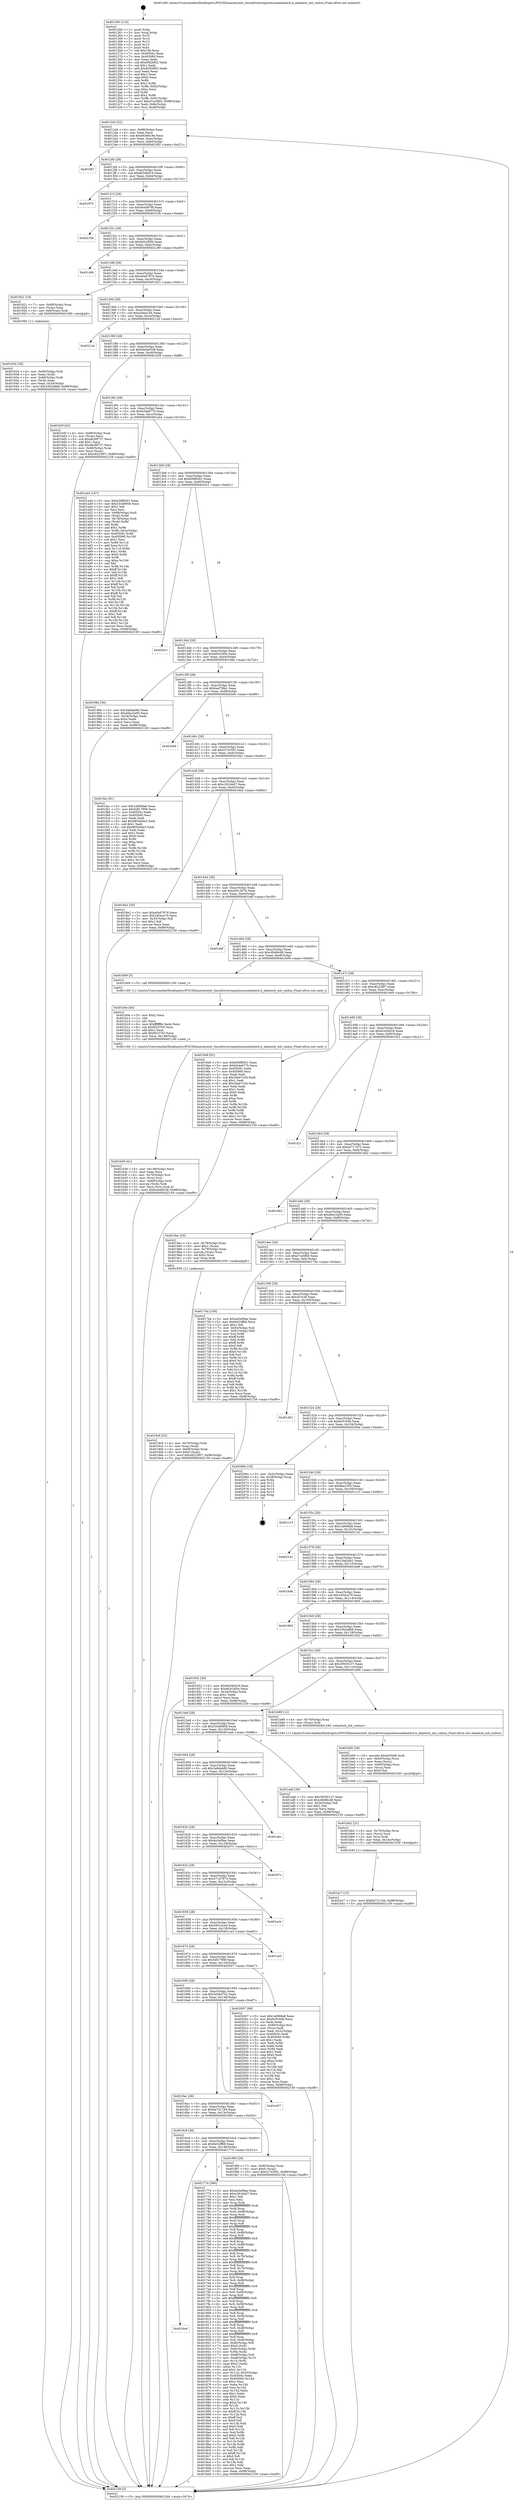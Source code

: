 digraph "0x401260" {
  label = "0x401260 (/mnt/c/Users/mathe/Desktop/tcc/POCII/binaries/extr_linuxdriversinputmouseelantech.h_elantech_init_smbus_Final-ollvm.out::main(0))"
  labelloc = "t"
  node[shape=record]

  Entry [label="",width=0.3,height=0.3,shape=circle,fillcolor=black,style=filled]
  "0x4012d4" [label="{
     0x4012d4 [32]\l
     | [instrs]\l
     &nbsp;&nbsp;0x4012d4 \<+6\>: mov -0x98(%rbp),%eax\l
     &nbsp;&nbsp;0x4012da \<+2\>: mov %eax,%ecx\l
     &nbsp;&nbsp;0x4012dc \<+6\>: sub $0x8448619e,%ecx\l
     &nbsp;&nbsp;0x4012e2 \<+6\>: mov %eax,-0xac(%rbp)\l
     &nbsp;&nbsp;0x4012e8 \<+6\>: mov %ecx,-0xb0(%rbp)\l
     &nbsp;&nbsp;0x4012ee \<+6\>: je 0000000000401f81 \<main+0xd21\>\l
  }"]
  "0x401f81" [label="{
     0x401f81\l
  }", style=dashed]
  "0x4012f4" [label="{
     0x4012f4 [28]\l
     | [instrs]\l
     &nbsp;&nbsp;0x4012f4 \<+5\>: jmp 00000000004012f9 \<main+0x99\>\l
     &nbsp;&nbsp;0x4012f9 \<+6\>: mov -0xac(%rbp),%eax\l
     &nbsp;&nbsp;0x4012ff \<+5\>: sub $0x8d346d19,%eax\l
     &nbsp;&nbsp;0x401304 \<+6\>: mov %eax,-0xb4(%rbp)\l
     &nbsp;&nbsp;0x40130a \<+6\>: je 0000000000401970 \<main+0x710\>\l
  }"]
  Exit [label="",width=0.3,height=0.3,shape=circle,fillcolor=black,style=filled,peripheries=2]
  "0x401970" [label="{
     0x401970\l
  }", style=dashed]
  "0x401310" [label="{
     0x401310 [28]\l
     | [instrs]\l
     &nbsp;&nbsp;0x401310 \<+5\>: jmp 0000000000401315 \<main+0xb5\>\l
     &nbsp;&nbsp;0x401315 \<+6\>: mov -0xac(%rbp),%eax\l
     &nbsp;&nbsp;0x40131b \<+5\>: sub $0x9440978f,%eax\l
     &nbsp;&nbsp;0x401320 \<+6\>: mov %eax,-0xb8(%rbp)\l
     &nbsp;&nbsp;0x401326 \<+6\>: je 000000000040210b \<main+0xeab\>\l
  }"]
  "0x401bc7" [label="{
     0x401bc7 [15]\l
     | [instrs]\l
     &nbsp;&nbsp;0x401bc7 \<+10\>: movl $0x6a731194,-0x98(%rbp)\l
     &nbsp;&nbsp;0x401bd1 \<+5\>: jmp 0000000000402159 \<main+0xef9\>\l
  }"]
  "0x40210b" [label="{
     0x40210b\l
  }", style=dashed]
  "0x40132c" [label="{
     0x40132c [28]\l
     | [instrs]\l
     &nbsp;&nbsp;0x40132c \<+5\>: jmp 0000000000401331 \<main+0xd1\>\l
     &nbsp;&nbsp;0x401331 \<+6\>: mov -0xac(%rbp),%eax\l
     &nbsp;&nbsp;0x401337 \<+5\>: sub $0x9cb1f05b,%eax\l
     &nbsp;&nbsp;0x40133c \<+6\>: mov %eax,-0xbc(%rbp)\l
     &nbsp;&nbsp;0x401342 \<+6\>: je 0000000000401c69 \<main+0xa09\>\l
  }"]
  "0x401bb2" [label="{
     0x401bb2 [21]\l
     | [instrs]\l
     &nbsp;&nbsp;0x401bb2 \<+4\>: mov -0x70(%rbp),%rcx\l
     &nbsp;&nbsp;0x401bb6 \<+3\>: mov (%rcx),%rcx\l
     &nbsp;&nbsp;0x401bb9 \<+3\>: mov %rcx,%rdi\l
     &nbsp;&nbsp;0x401bbc \<+6\>: mov %eax,-0x14c(%rbp)\l
     &nbsp;&nbsp;0x401bc2 \<+5\>: call 0000000000401030 \<free@plt\>\l
     | [calls]\l
     &nbsp;&nbsp;0x401030 \{1\} (unknown)\l
  }"]
  "0x401c69" [label="{
     0x401c69\l
  }", style=dashed]
  "0x401348" [label="{
     0x401348 [28]\l
     | [instrs]\l
     &nbsp;&nbsp;0x401348 \<+5\>: jmp 000000000040134d \<main+0xed\>\l
     &nbsp;&nbsp;0x40134d \<+6\>: mov -0xac(%rbp),%eax\l
     &nbsp;&nbsp;0x401353 \<+5\>: sub $0xa0a9787d,%eax\l
     &nbsp;&nbsp;0x401358 \<+6\>: mov %eax,-0xc0(%rbp)\l
     &nbsp;&nbsp;0x40135e \<+6\>: je 0000000000401921 \<main+0x6c1\>\l
  }"]
  "0x401b95" [label="{
     0x401b95 [29]\l
     | [instrs]\l
     &nbsp;&nbsp;0x401b95 \<+10\>: movabs $0x4030d6,%rdi\l
     &nbsp;&nbsp;0x401b9f \<+4\>: mov -0x60(%rbp),%rcx\l
     &nbsp;&nbsp;0x401ba3 \<+2\>: mov %eax,(%rcx)\l
     &nbsp;&nbsp;0x401ba5 \<+4\>: mov -0x60(%rbp),%rcx\l
     &nbsp;&nbsp;0x401ba9 \<+2\>: mov (%rcx),%esi\l
     &nbsp;&nbsp;0x401bab \<+2\>: mov $0x0,%al\l
     &nbsp;&nbsp;0x401bad \<+5\>: call 0000000000401040 \<printf@plt\>\l
     | [calls]\l
     &nbsp;&nbsp;0x401040 \{1\} (unknown)\l
  }"]
  "0x401921" [label="{
     0x401921 [19]\l
     | [instrs]\l
     &nbsp;&nbsp;0x401921 \<+7\>: mov -0x88(%rbp),%rax\l
     &nbsp;&nbsp;0x401928 \<+3\>: mov (%rax),%rax\l
     &nbsp;&nbsp;0x40192b \<+4\>: mov 0x8(%rax),%rdi\l
     &nbsp;&nbsp;0x40192f \<+5\>: call 0000000000401060 \<atoi@plt\>\l
     | [calls]\l
     &nbsp;&nbsp;0x401060 \{1\} (unknown)\l
  }"]
  "0x401364" [label="{
     0x401364 [28]\l
     | [instrs]\l
     &nbsp;&nbsp;0x401364 \<+5\>: jmp 0000000000401369 \<main+0x109\>\l
     &nbsp;&nbsp;0x401369 \<+6\>: mov -0xac(%rbp),%eax\l
     &nbsp;&nbsp;0x40136f \<+5\>: sub $0xa3eba144,%eax\l
     &nbsp;&nbsp;0x401374 \<+6\>: mov %eax,-0xc4(%rbp)\l
     &nbsp;&nbsp;0x40137a \<+6\>: je 000000000040212d \<main+0xecd\>\l
  }"]
  "0x401b36" [label="{
     0x401b36 [41]\l
     | [instrs]\l
     &nbsp;&nbsp;0x401b36 \<+6\>: mov -0x148(%rbp),%ecx\l
     &nbsp;&nbsp;0x401b3c \<+3\>: imul %eax,%ecx\l
     &nbsp;&nbsp;0x401b3f \<+4\>: mov -0x70(%rbp),%rsi\l
     &nbsp;&nbsp;0x401b43 \<+3\>: mov (%rsi),%rsi\l
     &nbsp;&nbsp;0x401b46 \<+4\>: mov -0x68(%rbp),%rdi\l
     &nbsp;&nbsp;0x401b4a \<+3\>: movslq (%rdi),%rdi\l
     &nbsp;&nbsp;0x401b4d \<+3\>: mov %ecx,(%rsi,%rdi,4)\l
     &nbsp;&nbsp;0x401b50 \<+10\>: movl $0xb4d4d538,-0x98(%rbp)\l
     &nbsp;&nbsp;0x401b5a \<+5\>: jmp 0000000000402159 \<main+0xef9\>\l
  }"]
  "0x40212d" [label="{
     0x40212d\l
  }", style=dashed]
  "0x401380" [label="{
     0x401380 [28]\l
     | [instrs]\l
     &nbsp;&nbsp;0x401380 \<+5\>: jmp 0000000000401385 \<main+0x125\>\l
     &nbsp;&nbsp;0x401385 \<+6\>: mov -0xac(%rbp),%eax\l
     &nbsp;&nbsp;0x40138b \<+5\>: sub $0xb4d4d538,%eax\l
     &nbsp;&nbsp;0x401390 \<+6\>: mov %eax,-0xc8(%rbp)\l
     &nbsp;&nbsp;0x401396 \<+6\>: je 0000000000401b5f \<main+0x8ff\>\l
  }"]
  "0x401b0e" [label="{
     0x401b0e [40]\l
     | [instrs]\l
     &nbsp;&nbsp;0x401b0e \<+5\>: mov $0x2,%ecx\l
     &nbsp;&nbsp;0x401b13 \<+1\>: cltd\l
     &nbsp;&nbsp;0x401b14 \<+2\>: idiv %ecx\l
     &nbsp;&nbsp;0x401b16 \<+6\>: imul $0xfffffffe,%edx,%ecx\l
     &nbsp;&nbsp;0x401b1c \<+6\>: sub $0xf023703,%ecx\l
     &nbsp;&nbsp;0x401b22 \<+3\>: add $0x1,%ecx\l
     &nbsp;&nbsp;0x401b25 \<+6\>: add $0xf023703,%ecx\l
     &nbsp;&nbsp;0x401b2b \<+6\>: mov %ecx,-0x148(%rbp)\l
     &nbsp;&nbsp;0x401b31 \<+5\>: call 0000000000401160 \<next_i\>\l
     | [calls]\l
     &nbsp;&nbsp;0x401160 \{1\} (/mnt/c/Users/mathe/Desktop/tcc/POCII/binaries/extr_linuxdriversinputmouseelantech.h_elantech_init_smbus_Final-ollvm.out::next_i)\l
  }"]
  "0x401b5f" [label="{
     0x401b5f [42]\l
     | [instrs]\l
     &nbsp;&nbsp;0x401b5f \<+4\>: mov -0x68(%rbp),%rax\l
     &nbsp;&nbsp;0x401b63 \<+2\>: mov (%rax),%ecx\l
     &nbsp;&nbsp;0x401b65 \<+6\>: sub $0xdb36f737,%ecx\l
     &nbsp;&nbsp;0x401b6b \<+3\>: add $0x1,%ecx\l
     &nbsp;&nbsp;0x401b6e \<+6\>: add $0xdb36f737,%ecx\l
     &nbsp;&nbsp;0x401b74 \<+4\>: mov -0x68(%rbp),%rax\l
     &nbsp;&nbsp;0x401b78 \<+2\>: mov %ecx,(%rax)\l
     &nbsp;&nbsp;0x401b7a \<+10\>: movl $0xc8223f07,-0x98(%rbp)\l
     &nbsp;&nbsp;0x401b84 \<+5\>: jmp 0000000000402159 \<main+0xef9\>\l
  }"]
  "0x40139c" [label="{
     0x40139c [28]\l
     | [instrs]\l
     &nbsp;&nbsp;0x40139c \<+5\>: jmp 00000000004013a1 \<main+0x141\>\l
     &nbsp;&nbsp;0x4013a1 \<+6\>: mov -0xac(%rbp),%eax\l
     &nbsp;&nbsp;0x4013a7 \<+5\>: sub $0xb54a677b,%eax\l
     &nbsp;&nbsp;0x4013ac \<+6\>: mov %eax,-0xcc(%rbp)\l
     &nbsp;&nbsp;0x4013b2 \<+6\>: je 0000000000401a44 \<main+0x7e4\>\l
  }"]
  "0x4019c9" [label="{
     0x4019c9 [32]\l
     | [instrs]\l
     &nbsp;&nbsp;0x4019c9 \<+4\>: mov -0x70(%rbp),%rdi\l
     &nbsp;&nbsp;0x4019cd \<+3\>: mov %rax,(%rdi)\l
     &nbsp;&nbsp;0x4019d0 \<+4\>: mov -0x68(%rbp),%rax\l
     &nbsp;&nbsp;0x4019d4 \<+6\>: movl $0x0,(%rax)\l
     &nbsp;&nbsp;0x4019da \<+10\>: movl $0xc8223f07,-0x98(%rbp)\l
     &nbsp;&nbsp;0x4019e4 \<+5\>: jmp 0000000000402159 \<main+0xef9\>\l
  }"]
  "0x401a44" [label="{
     0x401a44 [167]\l
     | [instrs]\l
     &nbsp;&nbsp;0x401a44 \<+5\>: mov $0xb59f8261,%eax\l
     &nbsp;&nbsp;0x401a49 \<+5\>: mov $0x333d0956,%ecx\l
     &nbsp;&nbsp;0x401a4e \<+2\>: mov $0x1,%dl\l
     &nbsp;&nbsp;0x401a50 \<+2\>: xor %esi,%esi\l
     &nbsp;&nbsp;0x401a52 \<+4\>: mov -0x68(%rbp),%rdi\l
     &nbsp;&nbsp;0x401a56 \<+3\>: mov (%rdi),%r8d\l
     &nbsp;&nbsp;0x401a59 \<+4\>: mov -0x78(%rbp),%rdi\l
     &nbsp;&nbsp;0x401a5d \<+3\>: cmp (%rdi),%r8d\l
     &nbsp;&nbsp;0x401a60 \<+4\>: setl %r9b\l
     &nbsp;&nbsp;0x401a64 \<+4\>: and $0x1,%r9b\l
     &nbsp;&nbsp;0x401a68 \<+4\>: mov %r9b,-0x2e(%rbp)\l
     &nbsp;&nbsp;0x401a6c \<+8\>: mov 0x40505c,%r8d\l
     &nbsp;&nbsp;0x401a74 \<+8\>: mov 0x405060,%r10d\l
     &nbsp;&nbsp;0x401a7c \<+3\>: sub $0x1,%esi\l
     &nbsp;&nbsp;0x401a7f \<+3\>: mov %r8d,%r11d\l
     &nbsp;&nbsp;0x401a82 \<+3\>: add %esi,%r11d\l
     &nbsp;&nbsp;0x401a85 \<+4\>: imul %r11d,%r8d\l
     &nbsp;&nbsp;0x401a89 \<+4\>: and $0x1,%r8d\l
     &nbsp;&nbsp;0x401a8d \<+4\>: cmp $0x0,%r8d\l
     &nbsp;&nbsp;0x401a91 \<+4\>: sete %r9b\l
     &nbsp;&nbsp;0x401a95 \<+4\>: cmp $0xa,%r10d\l
     &nbsp;&nbsp;0x401a99 \<+3\>: setl %bl\l
     &nbsp;&nbsp;0x401a9c \<+3\>: mov %r9b,%r14b\l
     &nbsp;&nbsp;0x401a9f \<+4\>: xor $0xff,%r14b\l
     &nbsp;&nbsp;0x401aa3 \<+3\>: mov %bl,%r15b\l
     &nbsp;&nbsp;0x401aa6 \<+4\>: xor $0xff,%r15b\l
     &nbsp;&nbsp;0x401aaa \<+3\>: xor $0x1,%dl\l
     &nbsp;&nbsp;0x401aad \<+3\>: mov %r14b,%r12b\l
     &nbsp;&nbsp;0x401ab0 \<+4\>: and $0xff,%r12b\l
     &nbsp;&nbsp;0x401ab4 \<+3\>: and %dl,%r9b\l
     &nbsp;&nbsp;0x401ab7 \<+3\>: mov %r15b,%r13b\l
     &nbsp;&nbsp;0x401aba \<+4\>: and $0xff,%r13b\l
     &nbsp;&nbsp;0x401abe \<+2\>: and %dl,%bl\l
     &nbsp;&nbsp;0x401ac0 \<+3\>: or %r9b,%r12b\l
     &nbsp;&nbsp;0x401ac3 \<+3\>: or %bl,%r13b\l
     &nbsp;&nbsp;0x401ac6 \<+3\>: xor %r13b,%r12b\l
     &nbsp;&nbsp;0x401ac9 \<+3\>: or %r15b,%r14b\l
     &nbsp;&nbsp;0x401acc \<+4\>: xor $0xff,%r14b\l
     &nbsp;&nbsp;0x401ad0 \<+3\>: or $0x1,%dl\l
     &nbsp;&nbsp;0x401ad3 \<+3\>: and %dl,%r14b\l
     &nbsp;&nbsp;0x401ad6 \<+3\>: or %r14b,%r12b\l
     &nbsp;&nbsp;0x401ad9 \<+4\>: test $0x1,%r12b\l
     &nbsp;&nbsp;0x401add \<+3\>: cmovne %ecx,%eax\l
     &nbsp;&nbsp;0x401ae0 \<+6\>: mov %eax,-0x98(%rbp)\l
     &nbsp;&nbsp;0x401ae6 \<+5\>: jmp 0000000000402159 \<main+0xef9\>\l
  }"]
  "0x4013b8" [label="{
     0x4013b8 [28]\l
     | [instrs]\l
     &nbsp;&nbsp;0x4013b8 \<+5\>: jmp 00000000004013bd \<main+0x15d\>\l
     &nbsp;&nbsp;0x4013bd \<+6\>: mov -0xac(%rbp),%eax\l
     &nbsp;&nbsp;0x4013c3 \<+5\>: sub $0xb59f8261,%eax\l
     &nbsp;&nbsp;0x4013c8 \<+6\>: mov %eax,-0xd0(%rbp)\l
     &nbsp;&nbsp;0x4013ce \<+6\>: je 00000000004020c1 \<main+0xe61\>\l
  }"]
  "0x401934" [label="{
     0x401934 [30]\l
     | [instrs]\l
     &nbsp;&nbsp;0x401934 \<+4\>: mov -0x80(%rbp),%rdi\l
     &nbsp;&nbsp;0x401938 \<+2\>: mov %eax,(%rdi)\l
     &nbsp;&nbsp;0x40193a \<+4\>: mov -0x80(%rbp),%rdi\l
     &nbsp;&nbsp;0x40193e \<+2\>: mov (%rdi),%eax\l
     &nbsp;&nbsp;0x401940 \<+3\>: mov %eax,-0x34(%rbp)\l
     &nbsp;&nbsp;0x401943 \<+10\>: movl $0x2562a868,-0x98(%rbp)\l
     &nbsp;&nbsp;0x40194d \<+5\>: jmp 0000000000402159 \<main+0xef9\>\l
  }"]
  "0x4020c1" [label="{
     0x4020c1\l
  }", style=dashed]
  "0x4013d4" [label="{
     0x4013d4 [28]\l
     | [instrs]\l
     &nbsp;&nbsp;0x4013d4 \<+5\>: jmp 00000000004013d9 \<main+0x179\>\l
     &nbsp;&nbsp;0x4013d9 \<+6\>: mov -0xac(%rbp),%eax\l
     &nbsp;&nbsp;0x4013df \<+5\>: sub $0xb63c265e,%eax\l
     &nbsp;&nbsp;0x4013e4 \<+6\>: mov %eax,-0xd4(%rbp)\l
     &nbsp;&nbsp;0x4013ea \<+6\>: je 000000000040198e \<main+0x72e\>\l
  }"]
  "0x4016e4" [label="{
     0x4016e4\l
  }", style=dashed]
  "0x40198e" [label="{
     0x40198e [30]\l
     | [instrs]\l
     &nbsp;&nbsp;0x40198e \<+5\>: mov $0x3a8deb80,%eax\l
     &nbsp;&nbsp;0x401993 \<+5\>: mov $0xdde22e95,%ecx\l
     &nbsp;&nbsp;0x401998 \<+3\>: mov -0x34(%rbp),%edx\l
     &nbsp;&nbsp;0x40199b \<+3\>: cmp $0x0,%edx\l
     &nbsp;&nbsp;0x40199e \<+3\>: cmove %ecx,%eax\l
     &nbsp;&nbsp;0x4019a1 \<+6\>: mov %eax,-0x98(%rbp)\l
     &nbsp;&nbsp;0x4019a7 \<+5\>: jmp 0000000000402159 \<main+0xef9\>\l
  }"]
  "0x4013f0" [label="{
     0x4013f0 [28]\l
     | [instrs]\l
     &nbsp;&nbsp;0x4013f0 \<+5\>: jmp 00000000004013f5 \<main+0x195\>\l
     &nbsp;&nbsp;0x4013f5 \<+6\>: mov -0xac(%rbp),%eax\l
     &nbsp;&nbsp;0x4013fb \<+5\>: sub $0xbad78fa1,%eax\l
     &nbsp;&nbsp;0x401400 \<+6\>: mov %eax,-0xd8(%rbp)\l
     &nbsp;&nbsp;0x401406 \<+6\>: je 00000000004020e6 \<main+0xe86\>\l
  }"]
  "0x401774" [label="{
     0x401774 [366]\l
     | [instrs]\l
     &nbsp;&nbsp;0x401774 \<+5\>: mov $0x4a3ef9ae,%eax\l
     &nbsp;&nbsp;0x401779 \<+5\>: mov $0xc281bbd7,%ecx\l
     &nbsp;&nbsp;0x40177e \<+2\>: mov $0x1,%dl\l
     &nbsp;&nbsp;0x401780 \<+2\>: xor %esi,%esi\l
     &nbsp;&nbsp;0x401782 \<+3\>: mov %rsp,%rdi\l
     &nbsp;&nbsp;0x401785 \<+4\>: add $0xfffffffffffffff0,%rdi\l
     &nbsp;&nbsp;0x401789 \<+3\>: mov %rdi,%rsp\l
     &nbsp;&nbsp;0x40178c \<+7\>: mov %rdi,-0x90(%rbp)\l
     &nbsp;&nbsp;0x401793 \<+3\>: mov %rsp,%rdi\l
     &nbsp;&nbsp;0x401796 \<+4\>: add $0xfffffffffffffff0,%rdi\l
     &nbsp;&nbsp;0x40179a \<+3\>: mov %rdi,%rsp\l
     &nbsp;&nbsp;0x40179d \<+3\>: mov %rsp,%r8\l
     &nbsp;&nbsp;0x4017a0 \<+4\>: add $0xfffffffffffffff0,%r8\l
     &nbsp;&nbsp;0x4017a4 \<+3\>: mov %r8,%rsp\l
     &nbsp;&nbsp;0x4017a7 \<+7\>: mov %r8,-0x88(%rbp)\l
     &nbsp;&nbsp;0x4017ae \<+3\>: mov %rsp,%r8\l
     &nbsp;&nbsp;0x4017b1 \<+4\>: add $0xfffffffffffffff0,%r8\l
     &nbsp;&nbsp;0x4017b5 \<+3\>: mov %r8,%rsp\l
     &nbsp;&nbsp;0x4017b8 \<+4\>: mov %r8,-0x80(%rbp)\l
     &nbsp;&nbsp;0x4017bc \<+3\>: mov %rsp,%r8\l
     &nbsp;&nbsp;0x4017bf \<+4\>: add $0xfffffffffffffff0,%r8\l
     &nbsp;&nbsp;0x4017c3 \<+3\>: mov %r8,%rsp\l
     &nbsp;&nbsp;0x4017c6 \<+4\>: mov %r8,-0x78(%rbp)\l
     &nbsp;&nbsp;0x4017ca \<+3\>: mov %rsp,%r8\l
     &nbsp;&nbsp;0x4017cd \<+4\>: add $0xfffffffffffffff0,%r8\l
     &nbsp;&nbsp;0x4017d1 \<+3\>: mov %r8,%rsp\l
     &nbsp;&nbsp;0x4017d4 \<+4\>: mov %r8,-0x70(%rbp)\l
     &nbsp;&nbsp;0x4017d8 \<+3\>: mov %rsp,%r8\l
     &nbsp;&nbsp;0x4017db \<+4\>: add $0xfffffffffffffff0,%r8\l
     &nbsp;&nbsp;0x4017df \<+3\>: mov %r8,%rsp\l
     &nbsp;&nbsp;0x4017e2 \<+4\>: mov %r8,-0x68(%rbp)\l
     &nbsp;&nbsp;0x4017e6 \<+3\>: mov %rsp,%r8\l
     &nbsp;&nbsp;0x4017e9 \<+4\>: add $0xfffffffffffffff0,%r8\l
     &nbsp;&nbsp;0x4017ed \<+3\>: mov %r8,%rsp\l
     &nbsp;&nbsp;0x4017f0 \<+4\>: mov %r8,-0x60(%rbp)\l
     &nbsp;&nbsp;0x4017f4 \<+3\>: mov %rsp,%r8\l
     &nbsp;&nbsp;0x4017f7 \<+4\>: add $0xfffffffffffffff0,%r8\l
     &nbsp;&nbsp;0x4017fb \<+3\>: mov %r8,%rsp\l
     &nbsp;&nbsp;0x4017fe \<+4\>: mov %r8,-0x58(%rbp)\l
     &nbsp;&nbsp;0x401802 \<+3\>: mov %rsp,%r8\l
     &nbsp;&nbsp;0x401805 \<+4\>: add $0xfffffffffffffff0,%r8\l
     &nbsp;&nbsp;0x401809 \<+3\>: mov %r8,%rsp\l
     &nbsp;&nbsp;0x40180c \<+4\>: mov %r8,-0x50(%rbp)\l
     &nbsp;&nbsp;0x401810 \<+3\>: mov %rsp,%r8\l
     &nbsp;&nbsp;0x401813 \<+4\>: add $0xfffffffffffffff0,%r8\l
     &nbsp;&nbsp;0x401817 \<+3\>: mov %r8,%rsp\l
     &nbsp;&nbsp;0x40181a \<+4\>: mov %r8,-0x48(%rbp)\l
     &nbsp;&nbsp;0x40181e \<+3\>: mov %rsp,%r8\l
     &nbsp;&nbsp;0x401821 \<+4\>: add $0xfffffffffffffff0,%r8\l
     &nbsp;&nbsp;0x401825 \<+3\>: mov %r8,%rsp\l
     &nbsp;&nbsp;0x401828 \<+4\>: mov %r8,-0x40(%rbp)\l
     &nbsp;&nbsp;0x40182c \<+7\>: mov -0x90(%rbp),%r8\l
     &nbsp;&nbsp;0x401833 \<+7\>: movl $0x0,(%r8)\l
     &nbsp;&nbsp;0x40183a \<+7\>: mov -0x9c(%rbp),%r9d\l
     &nbsp;&nbsp;0x401841 \<+3\>: mov %r9d,(%rdi)\l
     &nbsp;&nbsp;0x401844 \<+7\>: mov -0x88(%rbp),%r8\l
     &nbsp;&nbsp;0x40184b \<+7\>: mov -0xa8(%rbp),%r10\l
     &nbsp;&nbsp;0x401852 \<+3\>: mov %r10,(%r8)\l
     &nbsp;&nbsp;0x401855 \<+3\>: cmpl $0x2,(%rdi)\l
     &nbsp;&nbsp;0x401858 \<+4\>: setne %r11b\l
     &nbsp;&nbsp;0x40185c \<+4\>: and $0x1,%r11b\l
     &nbsp;&nbsp;0x401860 \<+4\>: mov %r11b,-0x35(%rbp)\l
     &nbsp;&nbsp;0x401864 \<+7\>: mov 0x40505c,%ebx\l
     &nbsp;&nbsp;0x40186b \<+8\>: mov 0x405060,%r14d\l
     &nbsp;&nbsp;0x401873 \<+3\>: sub $0x1,%esi\l
     &nbsp;&nbsp;0x401876 \<+3\>: mov %ebx,%r15d\l
     &nbsp;&nbsp;0x401879 \<+3\>: add %esi,%r15d\l
     &nbsp;&nbsp;0x40187c \<+4\>: imul %r15d,%ebx\l
     &nbsp;&nbsp;0x401880 \<+3\>: and $0x1,%ebx\l
     &nbsp;&nbsp;0x401883 \<+3\>: cmp $0x0,%ebx\l
     &nbsp;&nbsp;0x401886 \<+4\>: sete %r11b\l
     &nbsp;&nbsp;0x40188a \<+4\>: cmp $0xa,%r14d\l
     &nbsp;&nbsp;0x40188e \<+4\>: setl %r12b\l
     &nbsp;&nbsp;0x401892 \<+3\>: mov %r11b,%r13b\l
     &nbsp;&nbsp;0x401895 \<+4\>: xor $0xff,%r13b\l
     &nbsp;&nbsp;0x401899 \<+3\>: mov %r12b,%sil\l
     &nbsp;&nbsp;0x40189c \<+4\>: xor $0xff,%sil\l
     &nbsp;&nbsp;0x4018a0 \<+3\>: xor $0x0,%dl\l
     &nbsp;&nbsp;0x4018a3 \<+3\>: mov %r13b,%dil\l
     &nbsp;&nbsp;0x4018a6 \<+4\>: and $0x0,%dil\l
     &nbsp;&nbsp;0x4018aa \<+3\>: and %dl,%r11b\l
     &nbsp;&nbsp;0x4018ad \<+3\>: mov %sil,%r8b\l
     &nbsp;&nbsp;0x4018b0 \<+4\>: and $0x0,%r8b\l
     &nbsp;&nbsp;0x4018b4 \<+3\>: and %dl,%r12b\l
     &nbsp;&nbsp;0x4018b7 \<+3\>: or %r11b,%dil\l
     &nbsp;&nbsp;0x4018ba \<+3\>: or %r12b,%r8b\l
     &nbsp;&nbsp;0x4018bd \<+3\>: xor %r8b,%dil\l
     &nbsp;&nbsp;0x4018c0 \<+3\>: or %sil,%r13b\l
     &nbsp;&nbsp;0x4018c3 \<+4\>: xor $0xff,%r13b\l
     &nbsp;&nbsp;0x4018c7 \<+3\>: or $0x0,%dl\l
     &nbsp;&nbsp;0x4018ca \<+3\>: and %dl,%r13b\l
     &nbsp;&nbsp;0x4018cd \<+3\>: or %r13b,%dil\l
     &nbsp;&nbsp;0x4018d0 \<+4\>: test $0x1,%dil\l
     &nbsp;&nbsp;0x4018d4 \<+3\>: cmovne %ecx,%eax\l
     &nbsp;&nbsp;0x4018d7 \<+6\>: mov %eax,-0x98(%rbp)\l
     &nbsp;&nbsp;0x4018dd \<+5\>: jmp 0000000000402159 \<main+0xef9\>\l
  }"]
  "0x4020e6" [label="{
     0x4020e6\l
  }", style=dashed]
  "0x40140c" [label="{
     0x40140c [28]\l
     | [instrs]\l
     &nbsp;&nbsp;0x40140c \<+5\>: jmp 0000000000401411 \<main+0x1b1\>\l
     &nbsp;&nbsp;0x401411 \<+6\>: mov -0xac(%rbp),%eax\l
     &nbsp;&nbsp;0x401417 \<+5\>: sub $0xc27e35f1,%eax\l
     &nbsp;&nbsp;0x40141c \<+6\>: mov %eax,-0xdc(%rbp)\l
     &nbsp;&nbsp;0x401422 \<+6\>: je 0000000000401fac \<main+0xd4c\>\l
  }"]
  "0x4016c8" [label="{
     0x4016c8 [28]\l
     | [instrs]\l
     &nbsp;&nbsp;0x4016c8 \<+5\>: jmp 00000000004016cd \<main+0x46d\>\l
     &nbsp;&nbsp;0x4016cd \<+6\>: mov -0xac(%rbp),%eax\l
     &nbsp;&nbsp;0x4016d3 \<+5\>: sub $0x6e52ff68,%eax\l
     &nbsp;&nbsp;0x4016d8 \<+6\>: mov %eax,-0x140(%rbp)\l
     &nbsp;&nbsp;0x4016de \<+6\>: je 0000000000401774 \<main+0x514\>\l
  }"]
  "0x401fac" [label="{
     0x401fac [91]\l
     | [instrs]\l
     &nbsp;&nbsp;0x401fac \<+5\>: mov $0x1a906fa8,%eax\l
     &nbsp;&nbsp;0x401fb1 \<+5\>: mov $0x5df17908,%ecx\l
     &nbsp;&nbsp;0x401fb6 \<+7\>: mov 0x40505c,%edx\l
     &nbsp;&nbsp;0x401fbd \<+7\>: mov 0x405060,%esi\l
     &nbsp;&nbsp;0x401fc4 \<+2\>: mov %edx,%edi\l
     &nbsp;&nbsp;0x401fc6 \<+6\>: add $0x9830d4e3,%edi\l
     &nbsp;&nbsp;0x401fcc \<+3\>: sub $0x1,%edi\l
     &nbsp;&nbsp;0x401fcf \<+6\>: sub $0x9830d4e3,%edi\l
     &nbsp;&nbsp;0x401fd5 \<+3\>: imul %edi,%edx\l
     &nbsp;&nbsp;0x401fd8 \<+3\>: and $0x1,%edx\l
     &nbsp;&nbsp;0x401fdb \<+3\>: cmp $0x0,%edx\l
     &nbsp;&nbsp;0x401fde \<+4\>: sete %r8b\l
     &nbsp;&nbsp;0x401fe2 \<+3\>: cmp $0xa,%esi\l
     &nbsp;&nbsp;0x401fe5 \<+4\>: setl %r9b\l
     &nbsp;&nbsp;0x401fe9 \<+3\>: mov %r8b,%r10b\l
     &nbsp;&nbsp;0x401fec \<+3\>: and %r9b,%r10b\l
     &nbsp;&nbsp;0x401fef \<+3\>: xor %r9b,%r8b\l
     &nbsp;&nbsp;0x401ff2 \<+3\>: or %r8b,%r10b\l
     &nbsp;&nbsp;0x401ff5 \<+4\>: test $0x1,%r10b\l
     &nbsp;&nbsp;0x401ff9 \<+3\>: cmovne %ecx,%eax\l
     &nbsp;&nbsp;0x401ffc \<+6\>: mov %eax,-0x98(%rbp)\l
     &nbsp;&nbsp;0x402002 \<+5\>: jmp 0000000000402159 \<main+0xef9\>\l
  }"]
  "0x401428" [label="{
     0x401428 [28]\l
     | [instrs]\l
     &nbsp;&nbsp;0x401428 \<+5\>: jmp 000000000040142d \<main+0x1cd\>\l
     &nbsp;&nbsp;0x40142d \<+6\>: mov -0xac(%rbp),%eax\l
     &nbsp;&nbsp;0x401433 \<+5\>: sub $0xc281bbd7,%eax\l
     &nbsp;&nbsp;0x401438 \<+6\>: mov %eax,-0xe0(%rbp)\l
     &nbsp;&nbsp;0x40143e \<+6\>: je 00000000004018e2 \<main+0x682\>\l
  }"]
  "0x401f90" [label="{
     0x401f90 [28]\l
     | [instrs]\l
     &nbsp;&nbsp;0x401f90 \<+7\>: mov -0x90(%rbp),%rax\l
     &nbsp;&nbsp;0x401f97 \<+6\>: movl $0x0,(%rax)\l
     &nbsp;&nbsp;0x401f9d \<+10\>: movl $0xc27e35f1,-0x98(%rbp)\l
     &nbsp;&nbsp;0x401fa7 \<+5\>: jmp 0000000000402159 \<main+0xef9\>\l
  }"]
  "0x4018e2" [label="{
     0x4018e2 [30]\l
     | [instrs]\l
     &nbsp;&nbsp;0x4018e2 \<+5\>: mov $0xa0a9787d,%eax\l
     &nbsp;&nbsp;0x4018e7 \<+5\>: mov $0x2404ca79,%ecx\l
     &nbsp;&nbsp;0x4018ec \<+3\>: mov -0x35(%rbp),%dl\l
     &nbsp;&nbsp;0x4018ef \<+3\>: test $0x1,%dl\l
     &nbsp;&nbsp;0x4018f2 \<+3\>: cmovne %ecx,%eax\l
     &nbsp;&nbsp;0x4018f5 \<+6\>: mov %eax,-0x98(%rbp)\l
     &nbsp;&nbsp;0x4018fb \<+5\>: jmp 0000000000402159 \<main+0xef9\>\l
  }"]
  "0x401444" [label="{
     0x401444 [28]\l
     | [instrs]\l
     &nbsp;&nbsp;0x401444 \<+5\>: jmp 0000000000401449 \<main+0x1e9\>\l
     &nbsp;&nbsp;0x401449 \<+6\>: mov -0xac(%rbp),%eax\l
     &nbsp;&nbsp;0x40144f \<+5\>: sub $0xc6013b7b,%eax\l
     &nbsp;&nbsp;0x401454 \<+6\>: mov %eax,-0xe4(%rbp)\l
     &nbsp;&nbsp;0x40145a \<+6\>: je 0000000000401e6f \<main+0xc0f\>\l
  }"]
  "0x4016ac" [label="{
     0x4016ac [28]\l
     | [instrs]\l
     &nbsp;&nbsp;0x4016ac \<+5\>: jmp 00000000004016b1 \<main+0x451\>\l
     &nbsp;&nbsp;0x4016b1 \<+6\>: mov -0xac(%rbp),%eax\l
     &nbsp;&nbsp;0x4016b7 \<+5\>: sub $0x6a731194,%eax\l
     &nbsp;&nbsp;0x4016bc \<+6\>: mov %eax,-0x13c(%rbp)\l
     &nbsp;&nbsp;0x4016c2 \<+6\>: je 0000000000401f90 \<main+0xd30\>\l
  }"]
  "0x401e6f" [label="{
     0x401e6f\l
  }", style=dashed]
  "0x401460" [label="{
     0x401460 [28]\l
     | [instrs]\l
     &nbsp;&nbsp;0x401460 \<+5\>: jmp 0000000000401465 \<main+0x205\>\l
     &nbsp;&nbsp;0x401465 \<+6\>: mov -0xac(%rbp),%eax\l
     &nbsp;&nbsp;0x40146b \<+5\>: sub $0xc6b98cd8,%eax\l
     &nbsp;&nbsp;0x401470 \<+6\>: mov %eax,-0xe8(%rbp)\l
     &nbsp;&nbsp;0x401476 \<+6\>: je 0000000000401b09 \<main+0x8a9\>\l
  }"]
  "0x401d57" [label="{
     0x401d57\l
  }", style=dashed]
  "0x401b09" [label="{
     0x401b09 [5]\l
     | [instrs]\l
     &nbsp;&nbsp;0x401b09 \<+5\>: call 0000000000401160 \<next_i\>\l
     | [calls]\l
     &nbsp;&nbsp;0x401160 \{1\} (/mnt/c/Users/mathe/Desktop/tcc/POCII/binaries/extr_linuxdriversinputmouseelantech.h_elantech_init_smbus_Final-ollvm.out::next_i)\l
  }"]
  "0x40147c" [label="{
     0x40147c [28]\l
     | [instrs]\l
     &nbsp;&nbsp;0x40147c \<+5\>: jmp 0000000000401481 \<main+0x221\>\l
     &nbsp;&nbsp;0x401481 \<+6\>: mov -0xac(%rbp),%eax\l
     &nbsp;&nbsp;0x401487 \<+5\>: sub $0xc8223f07,%eax\l
     &nbsp;&nbsp;0x40148c \<+6\>: mov %eax,-0xec(%rbp)\l
     &nbsp;&nbsp;0x401492 \<+6\>: je 00000000004019e9 \<main+0x789\>\l
  }"]
  "0x401690" [label="{
     0x401690 [28]\l
     | [instrs]\l
     &nbsp;&nbsp;0x401690 \<+5\>: jmp 0000000000401695 \<main+0x435\>\l
     &nbsp;&nbsp;0x401695 \<+6\>: mov -0xac(%rbp),%eax\l
     &nbsp;&nbsp;0x40169b \<+5\>: sub $0x5e5bd702,%eax\l
     &nbsp;&nbsp;0x4016a0 \<+6\>: mov %eax,-0x138(%rbp)\l
     &nbsp;&nbsp;0x4016a6 \<+6\>: je 0000000000401d57 \<main+0xaf7\>\l
  }"]
  "0x4019e9" [label="{
     0x4019e9 [91]\l
     | [instrs]\l
     &nbsp;&nbsp;0x4019e9 \<+5\>: mov $0xb59f8261,%eax\l
     &nbsp;&nbsp;0x4019ee \<+5\>: mov $0xb54a677b,%ecx\l
     &nbsp;&nbsp;0x4019f3 \<+7\>: mov 0x40505c,%edx\l
     &nbsp;&nbsp;0x4019fa \<+7\>: mov 0x405060,%esi\l
     &nbsp;&nbsp;0x401a01 \<+2\>: mov %edx,%edi\l
     &nbsp;&nbsp;0x401a03 \<+6\>: sub $0x34e67c3d,%edi\l
     &nbsp;&nbsp;0x401a09 \<+3\>: sub $0x1,%edi\l
     &nbsp;&nbsp;0x401a0c \<+6\>: add $0x34e67c3d,%edi\l
     &nbsp;&nbsp;0x401a12 \<+3\>: imul %edi,%edx\l
     &nbsp;&nbsp;0x401a15 \<+3\>: and $0x1,%edx\l
     &nbsp;&nbsp;0x401a18 \<+3\>: cmp $0x0,%edx\l
     &nbsp;&nbsp;0x401a1b \<+4\>: sete %r8b\l
     &nbsp;&nbsp;0x401a1f \<+3\>: cmp $0xa,%esi\l
     &nbsp;&nbsp;0x401a22 \<+4\>: setl %r9b\l
     &nbsp;&nbsp;0x401a26 \<+3\>: mov %r8b,%r10b\l
     &nbsp;&nbsp;0x401a29 \<+3\>: and %r9b,%r10b\l
     &nbsp;&nbsp;0x401a2c \<+3\>: xor %r9b,%r8b\l
     &nbsp;&nbsp;0x401a2f \<+3\>: or %r8b,%r10b\l
     &nbsp;&nbsp;0x401a32 \<+4\>: test $0x1,%r10b\l
     &nbsp;&nbsp;0x401a36 \<+3\>: cmovne %ecx,%eax\l
     &nbsp;&nbsp;0x401a39 \<+6\>: mov %eax,-0x98(%rbp)\l
     &nbsp;&nbsp;0x401a3f \<+5\>: jmp 0000000000402159 \<main+0xef9\>\l
  }"]
  "0x401498" [label="{
     0x401498 [28]\l
     | [instrs]\l
     &nbsp;&nbsp;0x401498 \<+5\>: jmp 000000000040149d \<main+0x23d\>\l
     &nbsp;&nbsp;0x40149d \<+6\>: mov -0xac(%rbp),%eax\l
     &nbsp;&nbsp;0x4014a3 \<+5\>: sub $0xd1e50e18,%eax\l
     &nbsp;&nbsp;0x4014a8 \<+6\>: mov %eax,-0xf0(%rbp)\l
     &nbsp;&nbsp;0x4014ae \<+6\>: je 0000000000401f21 \<main+0xcc1\>\l
  }"]
  "0x402007" [label="{
     0x402007 [99]\l
     | [instrs]\l
     &nbsp;&nbsp;0x402007 \<+5\>: mov $0x1a906fa8,%eax\l
     &nbsp;&nbsp;0x40200c \<+5\>: mov $0x8c9194b,%ecx\l
     &nbsp;&nbsp;0x402011 \<+2\>: xor %edx,%edx\l
     &nbsp;&nbsp;0x402013 \<+7\>: mov -0x90(%rbp),%rsi\l
     &nbsp;&nbsp;0x40201a \<+2\>: mov (%rsi),%edi\l
     &nbsp;&nbsp;0x40201c \<+3\>: mov %edi,-0x2c(%rbp)\l
     &nbsp;&nbsp;0x40201f \<+7\>: mov 0x40505c,%edi\l
     &nbsp;&nbsp;0x402026 \<+8\>: mov 0x405060,%r8d\l
     &nbsp;&nbsp;0x40202e \<+3\>: sub $0x1,%edx\l
     &nbsp;&nbsp;0x402031 \<+3\>: mov %edi,%r9d\l
     &nbsp;&nbsp;0x402034 \<+3\>: add %edx,%r9d\l
     &nbsp;&nbsp;0x402037 \<+4\>: imul %r9d,%edi\l
     &nbsp;&nbsp;0x40203b \<+3\>: and $0x1,%edi\l
     &nbsp;&nbsp;0x40203e \<+3\>: cmp $0x0,%edi\l
     &nbsp;&nbsp;0x402041 \<+4\>: sete %r10b\l
     &nbsp;&nbsp;0x402045 \<+4\>: cmp $0xa,%r8d\l
     &nbsp;&nbsp;0x402049 \<+4\>: setl %r11b\l
     &nbsp;&nbsp;0x40204d \<+3\>: mov %r10b,%bl\l
     &nbsp;&nbsp;0x402050 \<+3\>: and %r11b,%bl\l
     &nbsp;&nbsp;0x402053 \<+3\>: xor %r11b,%r10b\l
     &nbsp;&nbsp;0x402056 \<+3\>: or %r10b,%bl\l
     &nbsp;&nbsp;0x402059 \<+3\>: test $0x1,%bl\l
     &nbsp;&nbsp;0x40205c \<+3\>: cmovne %ecx,%eax\l
     &nbsp;&nbsp;0x40205f \<+6\>: mov %eax,-0x98(%rbp)\l
     &nbsp;&nbsp;0x402065 \<+5\>: jmp 0000000000402159 \<main+0xef9\>\l
  }"]
  "0x401f21" [label="{
     0x401f21\l
  }", style=dashed]
  "0x4014b4" [label="{
     0x4014b4 [28]\l
     | [instrs]\l
     &nbsp;&nbsp;0x4014b4 \<+5\>: jmp 00000000004014b9 \<main+0x259\>\l
     &nbsp;&nbsp;0x4014b9 \<+6\>: mov -0xac(%rbp),%eax\l
     &nbsp;&nbsp;0x4014bf \<+5\>: sub $0xd4717472,%eax\l
     &nbsp;&nbsp;0x4014c4 \<+6\>: mov %eax,-0xf4(%rbp)\l
     &nbsp;&nbsp;0x4014ca \<+6\>: je 0000000000401db2 \<main+0xb52\>\l
  }"]
  "0x401674" [label="{
     0x401674 [28]\l
     | [instrs]\l
     &nbsp;&nbsp;0x401674 \<+5\>: jmp 0000000000401679 \<main+0x419\>\l
     &nbsp;&nbsp;0x401679 \<+6\>: mov -0xac(%rbp),%eax\l
     &nbsp;&nbsp;0x40167f \<+5\>: sub $0x5df17908,%eax\l
     &nbsp;&nbsp;0x401684 \<+6\>: mov %eax,-0x134(%rbp)\l
     &nbsp;&nbsp;0x40168a \<+6\>: je 0000000000402007 \<main+0xda7\>\l
  }"]
  "0x401db2" [label="{
     0x401db2\l
  }", style=dashed]
  "0x4014d0" [label="{
     0x4014d0 [28]\l
     | [instrs]\l
     &nbsp;&nbsp;0x4014d0 \<+5\>: jmp 00000000004014d5 \<main+0x275\>\l
     &nbsp;&nbsp;0x4014d5 \<+6\>: mov -0xac(%rbp),%eax\l
     &nbsp;&nbsp;0x4014db \<+5\>: sub $0xdde22e95,%eax\l
     &nbsp;&nbsp;0x4014e0 \<+6\>: mov %eax,-0xf8(%rbp)\l
     &nbsp;&nbsp;0x4014e6 \<+6\>: je 00000000004019ac \<main+0x74c\>\l
  }"]
  "0x401ce3" [label="{
     0x401ce3\l
  }", style=dashed]
  "0x4019ac" [label="{
     0x4019ac [29]\l
     | [instrs]\l
     &nbsp;&nbsp;0x4019ac \<+4\>: mov -0x78(%rbp),%rax\l
     &nbsp;&nbsp;0x4019b0 \<+6\>: movl $0x1,(%rax)\l
     &nbsp;&nbsp;0x4019b6 \<+4\>: mov -0x78(%rbp),%rax\l
     &nbsp;&nbsp;0x4019ba \<+3\>: movslq (%rax),%rax\l
     &nbsp;&nbsp;0x4019bd \<+4\>: shl $0x2,%rax\l
     &nbsp;&nbsp;0x4019c1 \<+3\>: mov %rax,%rdi\l
     &nbsp;&nbsp;0x4019c4 \<+5\>: call 0000000000401050 \<malloc@plt\>\l
     | [calls]\l
     &nbsp;&nbsp;0x401050 \{1\} (unknown)\l
  }"]
  "0x4014ec" [label="{
     0x4014ec [28]\l
     | [instrs]\l
     &nbsp;&nbsp;0x4014ec \<+5\>: jmp 00000000004014f1 \<main+0x291\>\l
     &nbsp;&nbsp;0x4014f1 \<+6\>: mov -0xac(%rbp),%eax\l
     &nbsp;&nbsp;0x4014f7 \<+5\>: sub $0xe7ca5fb0,%eax\l
     &nbsp;&nbsp;0x4014fc \<+6\>: mov %eax,-0xfc(%rbp)\l
     &nbsp;&nbsp;0x401502 \<+6\>: je 000000000040170a \<main+0x4aa\>\l
  }"]
  "0x401658" [label="{
     0x401658 [28]\l
     | [instrs]\l
     &nbsp;&nbsp;0x401658 \<+5\>: jmp 000000000040165d \<main+0x3fd\>\l
     &nbsp;&nbsp;0x40165d \<+6\>: mov -0xac(%rbp),%eax\l
     &nbsp;&nbsp;0x401663 \<+5\>: sub $0x5d514ce4,%eax\l
     &nbsp;&nbsp;0x401668 \<+6\>: mov %eax,-0x130(%rbp)\l
     &nbsp;&nbsp;0x40166e \<+6\>: je 0000000000401ce3 \<main+0xa83\>\l
  }"]
  "0x40170a" [label="{
     0x40170a [106]\l
     | [instrs]\l
     &nbsp;&nbsp;0x40170a \<+5\>: mov $0x4a3ef9ae,%eax\l
     &nbsp;&nbsp;0x40170f \<+5\>: mov $0x6e52ff68,%ecx\l
     &nbsp;&nbsp;0x401714 \<+2\>: mov $0x1,%dl\l
     &nbsp;&nbsp;0x401716 \<+7\>: mov -0x92(%rbp),%sil\l
     &nbsp;&nbsp;0x40171d \<+7\>: mov -0x91(%rbp),%dil\l
     &nbsp;&nbsp;0x401724 \<+3\>: mov %sil,%r8b\l
     &nbsp;&nbsp;0x401727 \<+4\>: xor $0xff,%r8b\l
     &nbsp;&nbsp;0x40172b \<+3\>: mov %dil,%r9b\l
     &nbsp;&nbsp;0x40172e \<+4\>: xor $0xff,%r9b\l
     &nbsp;&nbsp;0x401732 \<+3\>: xor $0x0,%dl\l
     &nbsp;&nbsp;0x401735 \<+3\>: mov %r8b,%r10b\l
     &nbsp;&nbsp;0x401738 \<+4\>: and $0x0,%r10b\l
     &nbsp;&nbsp;0x40173c \<+3\>: and %dl,%sil\l
     &nbsp;&nbsp;0x40173f \<+3\>: mov %r9b,%r11b\l
     &nbsp;&nbsp;0x401742 \<+4\>: and $0x0,%r11b\l
     &nbsp;&nbsp;0x401746 \<+3\>: and %dl,%dil\l
     &nbsp;&nbsp;0x401749 \<+3\>: or %sil,%r10b\l
     &nbsp;&nbsp;0x40174c \<+3\>: or %dil,%r11b\l
     &nbsp;&nbsp;0x40174f \<+3\>: xor %r11b,%r10b\l
     &nbsp;&nbsp;0x401752 \<+3\>: or %r9b,%r8b\l
     &nbsp;&nbsp;0x401755 \<+4\>: xor $0xff,%r8b\l
     &nbsp;&nbsp;0x401759 \<+3\>: or $0x0,%dl\l
     &nbsp;&nbsp;0x40175c \<+3\>: and %dl,%r8b\l
     &nbsp;&nbsp;0x40175f \<+3\>: or %r8b,%r10b\l
     &nbsp;&nbsp;0x401762 \<+4\>: test $0x1,%r10b\l
     &nbsp;&nbsp;0x401766 \<+3\>: cmovne %ecx,%eax\l
     &nbsp;&nbsp;0x401769 \<+6\>: mov %eax,-0x98(%rbp)\l
     &nbsp;&nbsp;0x40176f \<+5\>: jmp 0000000000402159 \<main+0xef9\>\l
  }"]
  "0x401508" [label="{
     0x401508 [28]\l
     | [instrs]\l
     &nbsp;&nbsp;0x401508 \<+5\>: jmp 000000000040150d \<main+0x2ad\>\l
     &nbsp;&nbsp;0x40150d \<+6\>: mov -0xac(%rbp),%eax\l
     &nbsp;&nbsp;0x401513 \<+5\>: sub $0xcb7e38,%eax\l
     &nbsp;&nbsp;0x401518 \<+6\>: mov %eax,-0x100(%rbp)\l
     &nbsp;&nbsp;0x40151e \<+6\>: je 0000000000401d01 \<main+0xaa1\>\l
  }"]
  "0x402159" [label="{
     0x402159 [5]\l
     | [instrs]\l
     &nbsp;&nbsp;0x402159 \<+5\>: jmp 00000000004012d4 \<main+0x74\>\l
  }"]
  "0x401260" [label="{
     0x401260 [116]\l
     | [instrs]\l
     &nbsp;&nbsp;0x401260 \<+1\>: push %rbp\l
     &nbsp;&nbsp;0x401261 \<+3\>: mov %rsp,%rbp\l
     &nbsp;&nbsp;0x401264 \<+2\>: push %r15\l
     &nbsp;&nbsp;0x401266 \<+2\>: push %r14\l
     &nbsp;&nbsp;0x401268 \<+2\>: push %r13\l
     &nbsp;&nbsp;0x40126a \<+2\>: push %r12\l
     &nbsp;&nbsp;0x40126c \<+1\>: push %rbx\l
     &nbsp;&nbsp;0x40126d \<+7\>: sub $0x158,%rsp\l
     &nbsp;&nbsp;0x401274 \<+7\>: mov 0x40505c,%eax\l
     &nbsp;&nbsp;0x40127b \<+7\>: mov 0x405060,%ecx\l
     &nbsp;&nbsp;0x401282 \<+2\>: mov %eax,%edx\l
     &nbsp;&nbsp;0x401284 \<+6\>: sub $0x60f2fd92,%edx\l
     &nbsp;&nbsp;0x40128a \<+3\>: sub $0x1,%edx\l
     &nbsp;&nbsp;0x40128d \<+6\>: add $0x60f2fd92,%edx\l
     &nbsp;&nbsp;0x401293 \<+3\>: imul %edx,%eax\l
     &nbsp;&nbsp;0x401296 \<+3\>: and $0x1,%eax\l
     &nbsp;&nbsp;0x401299 \<+3\>: cmp $0x0,%eax\l
     &nbsp;&nbsp;0x40129c \<+4\>: sete %r8b\l
     &nbsp;&nbsp;0x4012a0 \<+4\>: and $0x1,%r8b\l
     &nbsp;&nbsp;0x4012a4 \<+7\>: mov %r8b,-0x92(%rbp)\l
     &nbsp;&nbsp;0x4012ab \<+3\>: cmp $0xa,%ecx\l
     &nbsp;&nbsp;0x4012ae \<+4\>: setl %r8b\l
     &nbsp;&nbsp;0x4012b2 \<+4\>: and $0x1,%r8b\l
     &nbsp;&nbsp;0x4012b6 \<+7\>: mov %r8b,-0x91(%rbp)\l
     &nbsp;&nbsp;0x4012bd \<+10\>: movl $0xe7ca5fb0,-0x98(%rbp)\l
     &nbsp;&nbsp;0x4012c7 \<+6\>: mov %edi,-0x9c(%rbp)\l
     &nbsp;&nbsp;0x4012cd \<+7\>: mov %rsi,-0xa8(%rbp)\l
  }"]
  "0x401ecb" [label="{
     0x401ecb\l
  }", style=dashed]
  "0x401d01" [label="{
     0x401d01\l
  }", style=dashed]
  "0x401524" [label="{
     0x401524 [28]\l
     | [instrs]\l
     &nbsp;&nbsp;0x401524 \<+5\>: jmp 0000000000401529 \<main+0x2c9\>\l
     &nbsp;&nbsp;0x401529 \<+6\>: mov -0xac(%rbp),%eax\l
     &nbsp;&nbsp;0x40152f \<+5\>: sub $0x8c9194b,%eax\l
     &nbsp;&nbsp;0x401534 \<+6\>: mov %eax,-0x104(%rbp)\l
     &nbsp;&nbsp;0x40153a \<+6\>: je 000000000040206a \<main+0xe0a\>\l
  }"]
  "0x40163c" [label="{
     0x40163c [28]\l
     | [instrs]\l
     &nbsp;&nbsp;0x40163c \<+5\>: jmp 0000000000401641 \<main+0x3e1\>\l
     &nbsp;&nbsp;0x401641 \<+6\>: mov -0xac(%rbp),%eax\l
     &nbsp;&nbsp;0x401647 \<+5\>: sub $0x571d7973,%eax\l
     &nbsp;&nbsp;0x40164c \<+6\>: mov %eax,-0x12c(%rbp)\l
     &nbsp;&nbsp;0x401652 \<+6\>: je 0000000000401ecb \<main+0xc6b\>\l
  }"]
  "0x40206a" [label="{
     0x40206a [18]\l
     | [instrs]\l
     &nbsp;&nbsp;0x40206a \<+3\>: mov -0x2c(%rbp),%eax\l
     &nbsp;&nbsp;0x40206d \<+4\>: lea -0x28(%rbp),%rsp\l
     &nbsp;&nbsp;0x402071 \<+1\>: pop %rbx\l
     &nbsp;&nbsp;0x402072 \<+2\>: pop %r12\l
     &nbsp;&nbsp;0x402074 \<+2\>: pop %r13\l
     &nbsp;&nbsp;0x402076 \<+2\>: pop %r14\l
     &nbsp;&nbsp;0x402078 \<+2\>: pop %r15\l
     &nbsp;&nbsp;0x40207a \<+1\>: pop %rbp\l
     &nbsp;&nbsp;0x40207b \<+1\>: ret\l
  }"]
  "0x401540" [label="{
     0x401540 [28]\l
     | [instrs]\l
     &nbsp;&nbsp;0x401540 \<+5\>: jmp 0000000000401545 \<main+0x2e5\>\l
     &nbsp;&nbsp;0x401545 \<+6\>: mov -0xac(%rbp),%eax\l
     &nbsp;&nbsp;0x40154b \<+5\>: sub $0x8ea2355,%eax\l
     &nbsp;&nbsp;0x401550 \<+6\>: mov %eax,-0x108(%rbp)\l
     &nbsp;&nbsp;0x401556 \<+6\>: je 0000000000401c13 \<main+0x9b3\>\l
  }"]
  "0x40207c" [label="{
     0x40207c\l
  }", style=dashed]
  "0x401c13" [label="{
     0x401c13\l
  }", style=dashed]
  "0x40155c" [label="{
     0x40155c [28]\l
     | [instrs]\l
     &nbsp;&nbsp;0x40155c \<+5\>: jmp 0000000000401561 \<main+0x301\>\l
     &nbsp;&nbsp;0x401561 \<+6\>: mov -0xac(%rbp),%eax\l
     &nbsp;&nbsp;0x401567 \<+5\>: sub $0x1a906fa8,%eax\l
     &nbsp;&nbsp;0x40156c \<+6\>: mov %eax,-0x10c(%rbp)\l
     &nbsp;&nbsp;0x401572 \<+6\>: je 0000000000402141 \<main+0xee1\>\l
  }"]
  "0x401620" [label="{
     0x401620 [28]\l
     | [instrs]\l
     &nbsp;&nbsp;0x401620 \<+5\>: jmp 0000000000401625 \<main+0x3c5\>\l
     &nbsp;&nbsp;0x401625 \<+6\>: mov -0xac(%rbp),%eax\l
     &nbsp;&nbsp;0x40162b \<+5\>: sub $0x4a3ef9ae,%eax\l
     &nbsp;&nbsp;0x401630 \<+6\>: mov %eax,-0x128(%rbp)\l
     &nbsp;&nbsp;0x401636 \<+6\>: je 000000000040207c \<main+0xe1c\>\l
  }"]
  "0x402141" [label="{
     0x402141\l
  }", style=dashed]
  "0x401578" [label="{
     0x401578 [28]\l
     | [instrs]\l
     &nbsp;&nbsp;0x401578 \<+5\>: jmp 000000000040157d \<main+0x31d\>\l
     &nbsp;&nbsp;0x40157d \<+6\>: mov -0xac(%rbp),%eax\l
     &nbsp;&nbsp;0x401583 \<+5\>: sub $0x234d2eb1,%eax\l
     &nbsp;&nbsp;0x401588 \<+6\>: mov %eax,-0x110(%rbp)\l
     &nbsp;&nbsp;0x40158e \<+6\>: je 0000000000401bd6 \<main+0x976\>\l
  }"]
  "0x401ebc" [label="{
     0x401ebc\l
  }", style=dashed]
  "0x401bd6" [label="{
     0x401bd6\l
  }", style=dashed]
  "0x401594" [label="{
     0x401594 [28]\l
     | [instrs]\l
     &nbsp;&nbsp;0x401594 \<+5\>: jmp 0000000000401599 \<main+0x339\>\l
     &nbsp;&nbsp;0x401599 \<+6\>: mov -0xac(%rbp),%eax\l
     &nbsp;&nbsp;0x40159f \<+5\>: sub $0x2404ca79,%eax\l
     &nbsp;&nbsp;0x4015a4 \<+6\>: mov %eax,-0x114(%rbp)\l
     &nbsp;&nbsp;0x4015aa \<+6\>: je 0000000000401900 \<main+0x6a0\>\l
  }"]
  "0x401604" [label="{
     0x401604 [28]\l
     | [instrs]\l
     &nbsp;&nbsp;0x401604 \<+5\>: jmp 0000000000401609 \<main+0x3a9\>\l
     &nbsp;&nbsp;0x401609 \<+6\>: mov -0xac(%rbp),%eax\l
     &nbsp;&nbsp;0x40160f \<+5\>: sub $0x3a8deb80,%eax\l
     &nbsp;&nbsp;0x401614 \<+6\>: mov %eax,-0x124(%rbp)\l
     &nbsp;&nbsp;0x40161a \<+6\>: je 0000000000401ebc \<main+0xc5c\>\l
  }"]
  "0x401900" [label="{
     0x401900\l
  }", style=dashed]
  "0x4015b0" [label="{
     0x4015b0 [28]\l
     | [instrs]\l
     &nbsp;&nbsp;0x4015b0 \<+5\>: jmp 00000000004015b5 \<main+0x355\>\l
     &nbsp;&nbsp;0x4015b5 \<+6\>: mov -0xac(%rbp),%eax\l
     &nbsp;&nbsp;0x4015bb \<+5\>: sub $0x2562a868,%eax\l
     &nbsp;&nbsp;0x4015c0 \<+6\>: mov %eax,-0x118(%rbp)\l
     &nbsp;&nbsp;0x4015c6 \<+6\>: je 0000000000401952 \<main+0x6f2\>\l
  }"]
  "0x401aeb" [label="{
     0x401aeb [30]\l
     | [instrs]\l
     &nbsp;&nbsp;0x401aeb \<+5\>: mov $0x29550137,%eax\l
     &nbsp;&nbsp;0x401af0 \<+5\>: mov $0xc6b98cd8,%ecx\l
     &nbsp;&nbsp;0x401af5 \<+3\>: mov -0x2e(%rbp),%dl\l
     &nbsp;&nbsp;0x401af8 \<+3\>: test $0x1,%dl\l
     &nbsp;&nbsp;0x401afb \<+3\>: cmovne %ecx,%eax\l
     &nbsp;&nbsp;0x401afe \<+6\>: mov %eax,-0x98(%rbp)\l
     &nbsp;&nbsp;0x401b04 \<+5\>: jmp 0000000000402159 \<main+0xef9\>\l
  }"]
  "0x401952" [label="{
     0x401952 [30]\l
     | [instrs]\l
     &nbsp;&nbsp;0x401952 \<+5\>: mov $0x8d346d19,%eax\l
     &nbsp;&nbsp;0x401957 \<+5\>: mov $0xb63c265e,%ecx\l
     &nbsp;&nbsp;0x40195c \<+3\>: mov -0x34(%rbp),%edx\l
     &nbsp;&nbsp;0x40195f \<+3\>: cmp $0x1,%edx\l
     &nbsp;&nbsp;0x401962 \<+3\>: cmovl %ecx,%eax\l
     &nbsp;&nbsp;0x401965 \<+6\>: mov %eax,-0x98(%rbp)\l
     &nbsp;&nbsp;0x40196b \<+5\>: jmp 0000000000402159 \<main+0xef9\>\l
  }"]
  "0x4015cc" [label="{
     0x4015cc [28]\l
     | [instrs]\l
     &nbsp;&nbsp;0x4015cc \<+5\>: jmp 00000000004015d1 \<main+0x371\>\l
     &nbsp;&nbsp;0x4015d1 \<+6\>: mov -0xac(%rbp),%eax\l
     &nbsp;&nbsp;0x4015d7 \<+5\>: sub $0x29550137,%eax\l
     &nbsp;&nbsp;0x4015dc \<+6\>: mov %eax,-0x11c(%rbp)\l
     &nbsp;&nbsp;0x4015e2 \<+6\>: je 0000000000401b89 \<main+0x929\>\l
  }"]
  "0x4015e8" [label="{
     0x4015e8 [28]\l
     | [instrs]\l
     &nbsp;&nbsp;0x4015e8 \<+5\>: jmp 00000000004015ed \<main+0x38d\>\l
     &nbsp;&nbsp;0x4015ed \<+6\>: mov -0xac(%rbp),%eax\l
     &nbsp;&nbsp;0x4015f3 \<+5\>: sub $0x333d0956,%eax\l
     &nbsp;&nbsp;0x4015f8 \<+6\>: mov %eax,-0x120(%rbp)\l
     &nbsp;&nbsp;0x4015fe \<+6\>: je 0000000000401aeb \<main+0x88b\>\l
  }"]
  "0x401b89" [label="{
     0x401b89 [12]\l
     | [instrs]\l
     &nbsp;&nbsp;0x401b89 \<+4\>: mov -0x70(%rbp),%rax\l
     &nbsp;&nbsp;0x401b8d \<+3\>: mov (%rax),%rdi\l
     &nbsp;&nbsp;0x401b90 \<+5\>: call 0000000000401240 \<elantech_init_smbus\>\l
     | [calls]\l
     &nbsp;&nbsp;0x401240 \{1\} (/mnt/c/Users/mathe/Desktop/tcc/POCII/binaries/extr_linuxdriversinputmouseelantech.h_elantech_init_smbus_Final-ollvm.out::elantech_init_smbus)\l
  }"]
  Entry -> "0x401260" [label=" 1"]
  "0x4012d4" -> "0x401f81" [label=" 0"]
  "0x4012d4" -> "0x4012f4" [label=" 20"]
  "0x40206a" -> Exit [label=" 1"]
  "0x4012f4" -> "0x401970" [label=" 0"]
  "0x4012f4" -> "0x401310" [label=" 20"]
  "0x402007" -> "0x402159" [label=" 1"]
  "0x401310" -> "0x40210b" [label=" 0"]
  "0x401310" -> "0x40132c" [label=" 20"]
  "0x401fac" -> "0x402159" [label=" 1"]
  "0x40132c" -> "0x401c69" [label=" 0"]
  "0x40132c" -> "0x401348" [label=" 20"]
  "0x401f90" -> "0x402159" [label=" 1"]
  "0x401348" -> "0x401921" [label=" 1"]
  "0x401348" -> "0x401364" [label=" 19"]
  "0x401bc7" -> "0x402159" [label=" 1"]
  "0x401364" -> "0x40212d" [label=" 0"]
  "0x401364" -> "0x401380" [label=" 19"]
  "0x401bb2" -> "0x401bc7" [label=" 1"]
  "0x401380" -> "0x401b5f" [label=" 1"]
  "0x401380" -> "0x40139c" [label=" 18"]
  "0x401b95" -> "0x401bb2" [label=" 1"]
  "0x40139c" -> "0x401a44" [label=" 2"]
  "0x40139c" -> "0x4013b8" [label=" 16"]
  "0x401b89" -> "0x401b95" [label=" 1"]
  "0x4013b8" -> "0x4020c1" [label=" 0"]
  "0x4013b8" -> "0x4013d4" [label=" 16"]
  "0x401b5f" -> "0x402159" [label=" 1"]
  "0x4013d4" -> "0x40198e" [label=" 1"]
  "0x4013d4" -> "0x4013f0" [label=" 15"]
  "0x401b0e" -> "0x401b36" [label=" 1"]
  "0x4013f0" -> "0x4020e6" [label=" 0"]
  "0x4013f0" -> "0x40140c" [label=" 15"]
  "0x401b09" -> "0x401b0e" [label=" 1"]
  "0x40140c" -> "0x401fac" [label=" 1"]
  "0x40140c" -> "0x401428" [label=" 14"]
  "0x401a44" -> "0x402159" [label=" 2"]
  "0x401428" -> "0x4018e2" [label=" 1"]
  "0x401428" -> "0x401444" [label=" 13"]
  "0x4019e9" -> "0x402159" [label=" 2"]
  "0x401444" -> "0x401e6f" [label=" 0"]
  "0x401444" -> "0x401460" [label=" 13"]
  "0x4019ac" -> "0x4019c9" [label=" 1"]
  "0x401460" -> "0x401b09" [label=" 1"]
  "0x401460" -> "0x40147c" [label=" 12"]
  "0x40198e" -> "0x402159" [label=" 1"]
  "0x40147c" -> "0x4019e9" [label=" 2"]
  "0x40147c" -> "0x401498" [label=" 10"]
  "0x401934" -> "0x402159" [label=" 1"]
  "0x401498" -> "0x401f21" [label=" 0"]
  "0x401498" -> "0x4014b4" [label=" 10"]
  "0x401921" -> "0x401934" [label=" 1"]
  "0x4014b4" -> "0x401db2" [label=" 0"]
  "0x4014b4" -> "0x4014d0" [label=" 10"]
  "0x401774" -> "0x402159" [label=" 1"]
  "0x4014d0" -> "0x4019ac" [label=" 1"]
  "0x4014d0" -> "0x4014ec" [label=" 9"]
  "0x401b36" -> "0x402159" [label=" 1"]
  "0x4014ec" -> "0x40170a" [label=" 1"]
  "0x4014ec" -> "0x401508" [label=" 8"]
  "0x40170a" -> "0x402159" [label=" 1"]
  "0x401260" -> "0x4012d4" [label=" 1"]
  "0x402159" -> "0x4012d4" [label=" 19"]
  "0x4016c8" -> "0x401774" [label=" 1"]
  "0x401508" -> "0x401d01" [label=" 0"]
  "0x401508" -> "0x401524" [label=" 8"]
  "0x401aeb" -> "0x402159" [label=" 2"]
  "0x401524" -> "0x40206a" [label=" 1"]
  "0x401524" -> "0x401540" [label=" 7"]
  "0x4016ac" -> "0x401f90" [label=" 1"]
  "0x401540" -> "0x401c13" [label=" 0"]
  "0x401540" -> "0x40155c" [label=" 7"]
  "0x4019c9" -> "0x402159" [label=" 1"]
  "0x40155c" -> "0x402141" [label=" 0"]
  "0x40155c" -> "0x401578" [label=" 7"]
  "0x401690" -> "0x401d57" [label=" 0"]
  "0x401578" -> "0x401bd6" [label=" 0"]
  "0x401578" -> "0x401594" [label=" 7"]
  "0x401952" -> "0x402159" [label=" 1"]
  "0x401594" -> "0x401900" [label=" 0"]
  "0x401594" -> "0x4015b0" [label=" 7"]
  "0x401674" -> "0x402007" [label=" 1"]
  "0x4015b0" -> "0x401952" [label=" 1"]
  "0x4015b0" -> "0x4015cc" [label=" 6"]
  "0x4018e2" -> "0x402159" [label=" 1"]
  "0x4015cc" -> "0x401b89" [label=" 1"]
  "0x4015cc" -> "0x4015e8" [label=" 5"]
  "0x401658" -> "0x401674" [label=" 3"]
  "0x4015e8" -> "0x401aeb" [label=" 2"]
  "0x4015e8" -> "0x401604" [label=" 3"]
  "0x401674" -> "0x401690" [label=" 2"]
  "0x401604" -> "0x401ebc" [label=" 0"]
  "0x401604" -> "0x401620" [label=" 3"]
  "0x401690" -> "0x4016ac" [label=" 2"]
  "0x401620" -> "0x40207c" [label=" 0"]
  "0x401620" -> "0x40163c" [label=" 3"]
  "0x4016ac" -> "0x4016c8" [label=" 1"]
  "0x40163c" -> "0x401ecb" [label=" 0"]
  "0x40163c" -> "0x401658" [label=" 3"]
  "0x4016c8" -> "0x4016e4" [label=" 0"]
  "0x401658" -> "0x401ce3" [label=" 0"]
}
